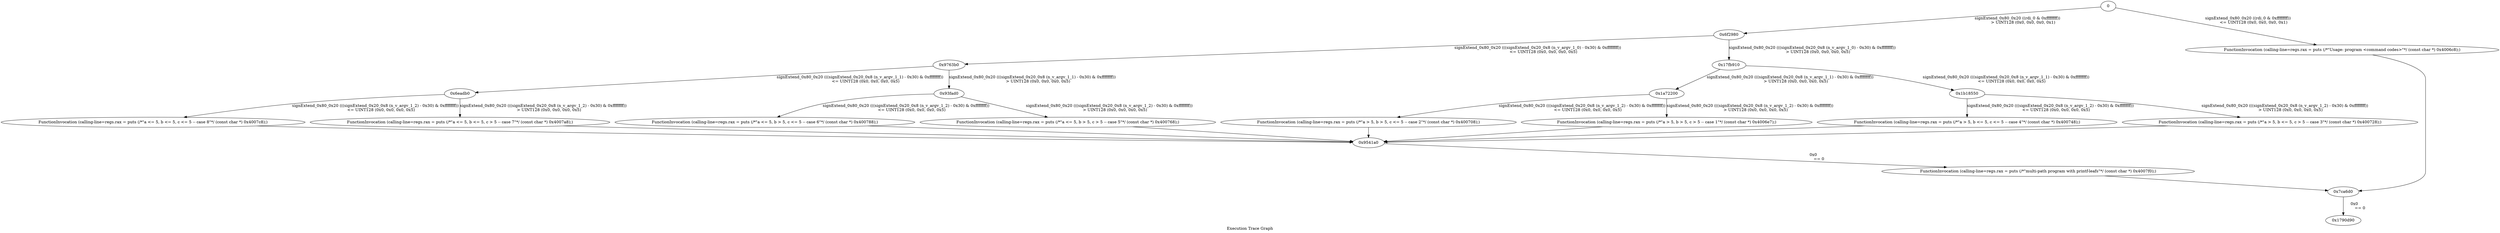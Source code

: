 digraph "Execution Trace Graph" {
	label="Execution Trace Graph";

	Node0 [label = "0"];
	Node0x6eadb0 [label = "0x6eadb0"];
	Node0x6f2980 [label = "0x6f2980"];
	Node0x6f3220 [label = "FunctionInvocation (calling-line=regs.rax = puts (/*\"multi-path program with printf-leafs\"*/ (const char *) 0x4007f0);)"];
	Node0x752fc0 [label = "FunctionInvocation (calling-line=regs.rax = puts (/*\"a <= 5, b <= 5, c <= 5 -- case 8\"*/ (const char *) 0x4007c8);)"];
	Node0x7ca6d0 [label = "0x7ca6d0"];
	Node0x7e2bf0 [label = "FunctionInvocation (calling-line=regs.rax = puts (/*\"a > 5, b <= 5, c <= 5 -- case 4\"*/ (const char *) 0x400748);)"];
	Node0x8018c0 [label = "FunctionInvocation (calling-line=regs.rax = puts (/*\"a > 5, b > 5, c <= 5 -- case 2\"*/ (const char *) 0x400708);)"];
	Node0x827bd0 [label = "FunctionInvocation (calling-line=regs.rax = puts (/*\"a <= 5, b > 5, c <= 5 -- case 6\"*/ (const char *) 0x400788);)"];
	Node0x8512b0 [label = "FunctionInvocation (calling-line=regs.rax = puts (/*\"a <= 5, b <= 5, c > 5 -- case 7\"*/ (const char *) 0x4007a8);)"];
	Node0x93fad0 [label = "0x93fad0"];
	Node0x9541a0 [label = "0x9541a0"];
	Node0x9763b0 [label = "0x9763b0"];
	Node0x1790d90 [label = "0x1790d90"];
	Node0x17fb910 [label = "0x17fb910"];
	Node0x1959560 [label = "FunctionInvocation (calling-line=regs.rax = puts (/*\"a <= 5, b > 5, c > 5 -- case 5\"*/ (const char *) 0x400768);)"];
	Node0x19faeb0 [label = "FunctionInvocation (calling-line=regs.rax = puts (/*\"a > 5, b <= 5, c > 5 -- case 3\"*/ (const char *) 0x400728);)"];
	Node0x1a72200 [label = "0x1a72200"];
	Node0x1aee3d0 [label = "FunctionInvocation (calling-line=regs.rax = puts (/*\"a > 5, b > 5, c > 5 -- case 1\"*/ (const char *) 0x4006e7);)"];
	Node0x1b18550 [label = "0x1b18550"];
	Node0x1e5d960 [label = "FunctionInvocation (calling-line=regs.rax = puts (/*\"Usage: program <command codes>\"*/ (const char *) 0x4006c8);)"];
	Node0 -> Node0x6f2980 [label = "signExtend_0x80_0x20 ((rdi_0 & 0xffffffff))
	 > UINT128 (0x0, 0x0, 0x0, 0x1)"];
	Node0 -> Node0x1e5d960 [label = "signExtend_0x80_0x20 ((rdi_0 & 0xffffffff))
	 <= UINT128 (0x0, 0x0, 0x0, 0x1)"];
	Node0x1e5d960 -> Node0x7ca6d0 [label = ""];
	Node0x6f2980 -> Node0x9763b0 [label = "signExtend_0x80_0x20 (((signExtend_0x20_0x8 (n_v_argv_1_0) - 0x30) & 0xffffffff))
	 <= UINT128 (0x0, 0x0, 0x0, 0x5)"];
	Node0x6f2980 -> Node0x17fb910 [label = "signExtend_0x80_0x20 (((signExtend_0x20_0x8 (n_v_argv_1_0) - 0x30) & 0xffffffff))
	 > UINT128 (0x0, 0x0, 0x0, 0x5)"];
	Node0x7ca6d0 -> Node0x1790d90 [label = "0x0
	 == 0"];
	Node0x9763b0 -> Node0x6eadb0 [label = "signExtend_0x80_0x20 (((signExtend_0x20_0x8 (n_v_argv_1_1) - 0x30) & 0xffffffff))
	 <= UINT128 (0x0, 0x0, 0x0, 0x5)"];
	Node0x9763b0 -> Node0x93fad0 [label = "signExtend_0x80_0x20 (((signExtend_0x20_0x8 (n_v_argv_1_1) - 0x30) & 0xffffffff))
	 > UINT128 (0x0, 0x0, 0x0, 0x5)"];
	Node0x17fb910 -> Node0x1b18550 [label = "signExtend_0x80_0x20 (((signExtend_0x20_0x8 (n_v_argv_1_1) - 0x30) & 0xffffffff))
	 <= UINT128 (0x0, 0x0, 0x0, 0x5)"];
	Node0x17fb910 -> Node0x1a72200 [label = "signExtend_0x80_0x20 (((signExtend_0x20_0x8 (n_v_argv_1_1) - 0x30) & 0xffffffff))
	 > UINT128 (0x0, 0x0, 0x0, 0x5)"];
	Node0x6eadb0 -> Node0x752fc0 [label = "signExtend_0x80_0x20 (((signExtend_0x20_0x8 (n_v_argv_1_2) - 0x30) & 0xffffffff))
	 <= UINT128 (0x0, 0x0, 0x0, 0x5)"];
	Node0x752fc0 -> Node0x9541a0 [label = ""];
	Node0x6eadb0 -> Node0x8512b0 [label = "signExtend_0x80_0x20 (((signExtend_0x20_0x8 (n_v_argv_1_2) - 0x30) & 0xffffffff))
	 > UINT128 (0x0, 0x0, 0x0, 0x5)"];
	Node0x8512b0 -> Node0x9541a0 [label = ""];
	Node0x93fad0 -> Node0x827bd0 [label = "signExtend_0x80_0x20 (((signExtend_0x20_0x8 (n_v_argv_1_2) - 0x30) & 0xffffffff))
	 <= UINT128 (0x0, 0x0, 0x0, 0x5)"];
	Node0x827bd0 -> Node0x9541a0 [label = ""];
	Node0x93fad0 -> Node0x1959560 [label = "signExtend_0x80_0x20 (((signExtend_0x20_0x8 (n_v_argv_1_2) - 0x30) & 0xffffffff))
	 > UINT128 (0x0, 0x0, 0x0, 0x5)"];
	Node0x1959560 -> Node0x9541a0 [label = ""];
	Node0x1b18550 -> Node0x7e2bf0 [label = "signExtend_0x80_0x20 (((signExtend_0x20_0x8 (n_v_argv_1_2) - 0x30) & 0xffffffff))
	 <= UINT128 (0x0, 0x0, 0x0, 0x5)"];
	Node0x7e2bf0 -> Node0x9541a0 [label = ""];
	Node0x1b18550 -> Node0x19faeb0 [label = "signExtend_0x80_0x20 (((signExtend_0x20_0x8 (n_v_argv_1_2) - 0x30) & 0xffffffff))
	 > UINT128 (0x0, 0x0, 0x0, 0x5)"];
	Node0x19faeb0 -> Node0x9541a0 [label = ""];
	Node0x1a72200 -> Node0x8018c0 [label = "signExtend_0x80_0x20 (((signExtend_0x20_0x8 (n_v_argv_1_2) - 0x30) & 0xffffffff))
	 <= UINT128 (0x0, 0x0, 0x0, 0x5)"];
	Node0x8018c0 -> Node0x9541a0 [label = ""];
	Node0x1a72200 -> Node0x1aee3d0 [label = "signExtend_0x80_0x20 (((signExtend_0x20_0x8 (n_v_argv_1_2) - 0x30) & 0xffffffff))
	 > UINT128 (0x0, 0x0, 0x0, 0x5)"];
	Node0x1aee3d0 -> Node0x9541a0 [label = ""];
	Node0x9541a0 -> Node0x6f3220 [label = "0x0
	 == 0"];
	Node0x6f3220 -> Node0x7ca6d0 [label = ""];
}
